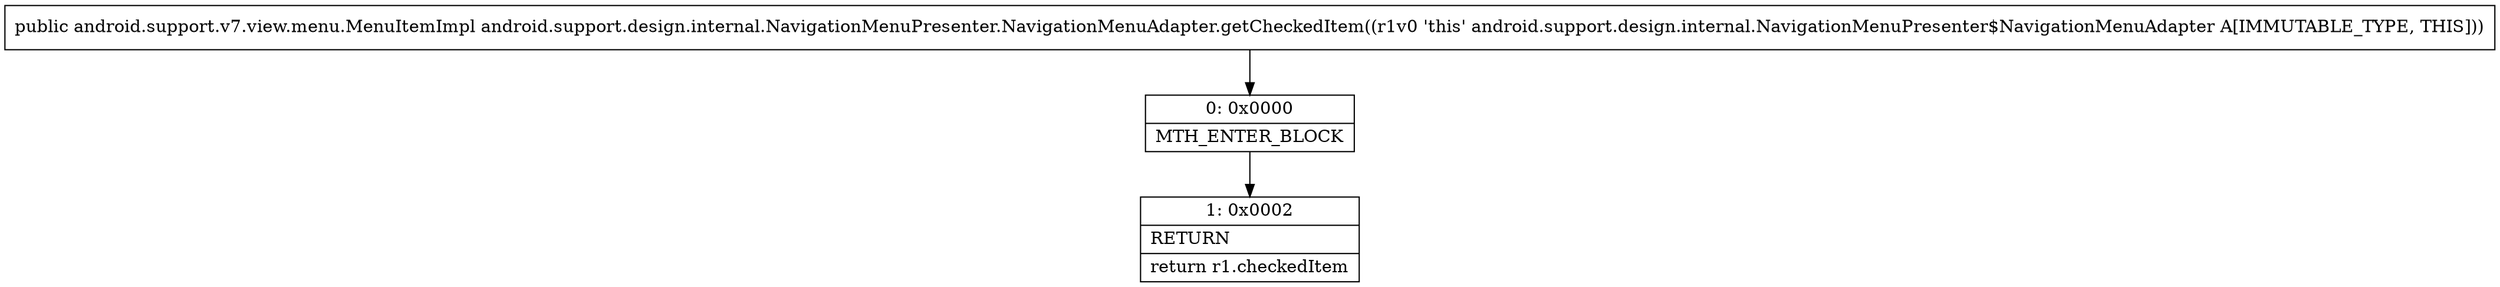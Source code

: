 digraph "CFG forandroid.support.design.internal.NavigationMenuPresenter.NavigationMenuAdapter.getCheckedItem()Landroid\/support\/v7\/view\/menu\/MenuItemImpl;" {
Node_0 [shape=record,label="{0\:\ 0x0000|MTH_ENTER_BLOCK\l}"];
Node_1 [shape=record,label="{1\:\ 0x0002|RETURN\l|return r1.checkedItem\l}"];
MethodNode[shape=record,label="{public android.support.v7.view.menu.MenuItemImpl android.support.design.internal.NavigationMenuPresenter.NavigationMenuAdapter.getCheckedItem((r1v0 'this' android.support.design.internal.NavigationMenuPresenter$NavigationMenuAdapter A[IMMUTABLE_TYPE, THIS])) }"];
MethodNode -> Node_0;
Node_0 -> Node_1;
}

